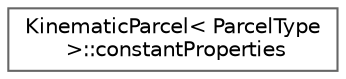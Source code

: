 digraph "Graphical Class Hierarchy"
{
 // LATEX_PDF_SIZE
  bgcolor="transparent";
  edge [fontname=Helvetica,fontsize=10,labelfontname=Helvetica,labelfontsize=10];
  node [fontname=Helvetica,fontsize=10,shape=box,height=0.2,width=0.4];
  rankdir="LR";
  Node0 [id="Node000000",label="KinematicParcel\< ParcelType\l \>::constantProperties",height=0.2,width=0.4,color="grey40", fillcolor="white", style="filled",URL="$classFoam_1_1KinematicParcel_1_1constantProperties.html",tooltip=" "];
}
